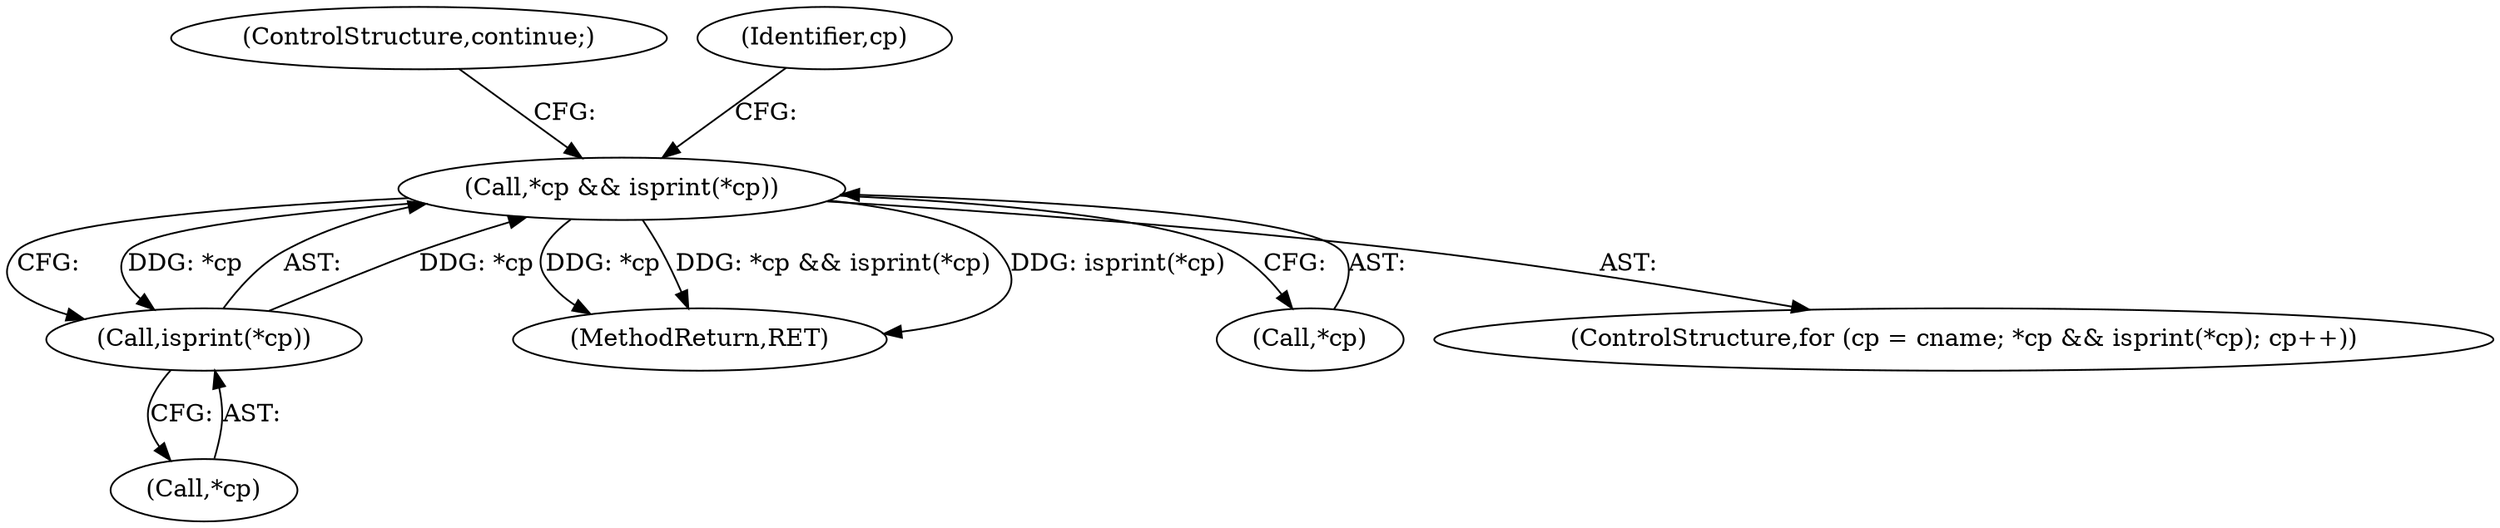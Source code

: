digraph "0_file_b4c01141e5367f247b84dcaf6aefbb4e741842b8@pointer" {
"1001191" [label="(Call,*cp && isprint(*cp))"];
"1001194" [label="(Call,isprint(*cp))"];
"1001191" [label="(Call,*cp && isprint(*cp))"];
"1001199" [label="(ControlStructure,continue;)"];
"1001194" [label="(Call,isprint(*cp))"];
"1001195" [label="(Call,*cp)"];
"1001237" [label="(MethodReturn,RET)"];
"1001191" [label="(Call,*cp && isprint(*cp))"];
"1001192" [label="(Call,*cp)"];
"1001203" [label="(Identifier,cp)"];
"1001187" [label="(ControlStructure,for (cp = cname; *cp && isprint(*cp); cp++))"];
"1001191" -> "1001187"  [label="AST: "];
"1001191" -> "1001192"  [label="CFG: "];
"1001191" -> "1001194"  [label="CFG: "];
"1001192" -> "1001191"  [label="AST: "];
"1001194" -> "1001191"  [label="AST: "];
"1001199" -> "1001191"  [label="CFG: "];
"1001203" -> "1001191"  [label="CFG: "];
"1001191" -> "1001237"  [label="DDG: *cp"];
"1001191" -> "1001237"  [label="DDG: *cp && isprint(*cp)"];
"1001191" -> "1001237"  [label="DDG: isprint(*cp)"];
"1001194" -> "1001191"  [label="DDG: *cp"];
"1001191" -> "1001194"  [label="DDG: *cp"];
"1001194" -> "1001195"  [label="CFG: "];
"1001195" -> "1001194"  [label="AST: "];
}
